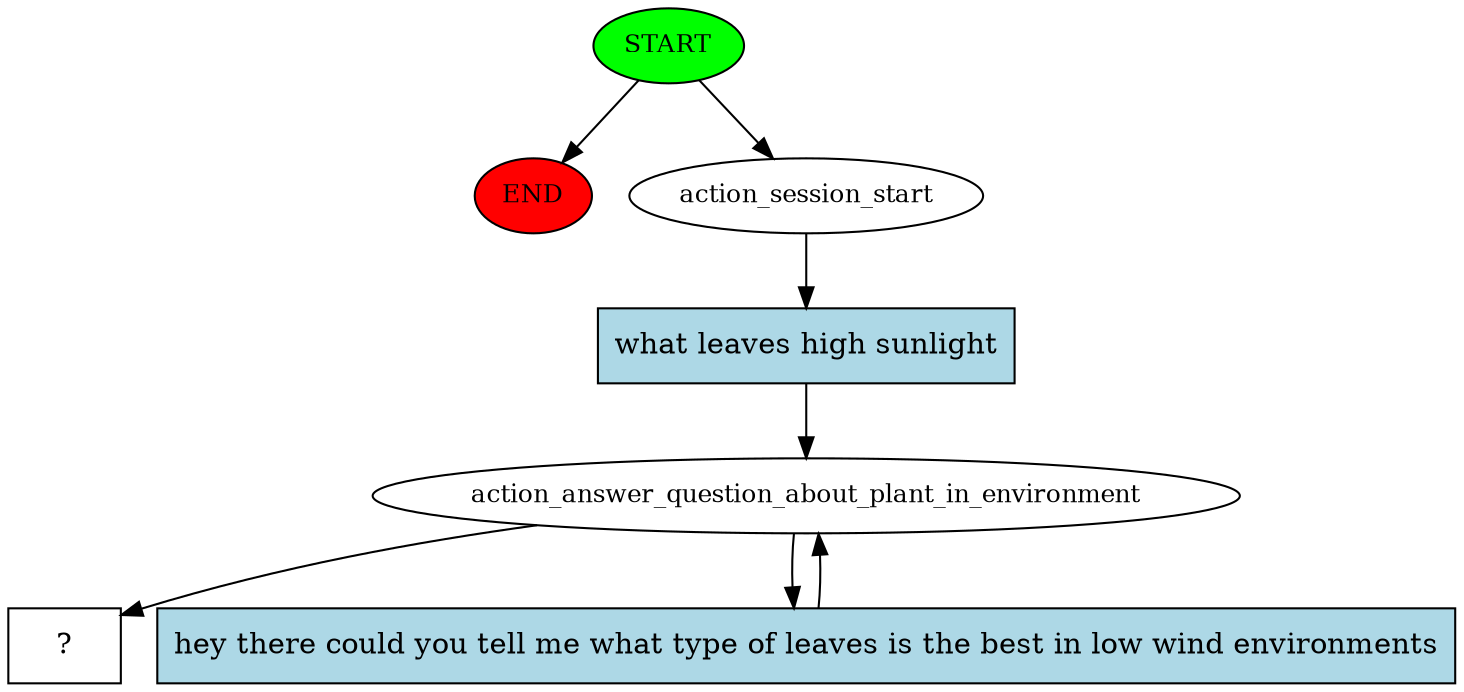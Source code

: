 digraph  {
0 [class="start active", fillcolor=green, fontsize=12, label=START, style=filled];
"-1" [class=end, fillcolor=red, fontsize=12, label=END, style=filled];
1 [class=active, fontsize=12, label=action_session_start];
2 [class=active, fontsize=12, label=action_answer_question_about_plant_in_environment];
5 [class="intent dashed active", label="  ?  ", shape=rect];
6 [class="intent active", fillcolor=lightblue, label="what leaves high sunlight", shape=rect, style=filled];
7 [class="intent active", fillcolor=lightblue, label="hey there could you tell me what type of leaves is the best in low wind environments", shape=rect, style=filled];
0 -> "-1"  [class="", key=NONE, label=""];
0 -> 1  [class=active, key=NONE, label=""];
1 -> 6  [class=active, key=0];
2 -> 5  [class=active, key=NONE, label=""];
2 -> 7  [class=active, key=0];
6 -> 2  [class=active, key=0];
7 -> 2  [class=active, key=0];
}
